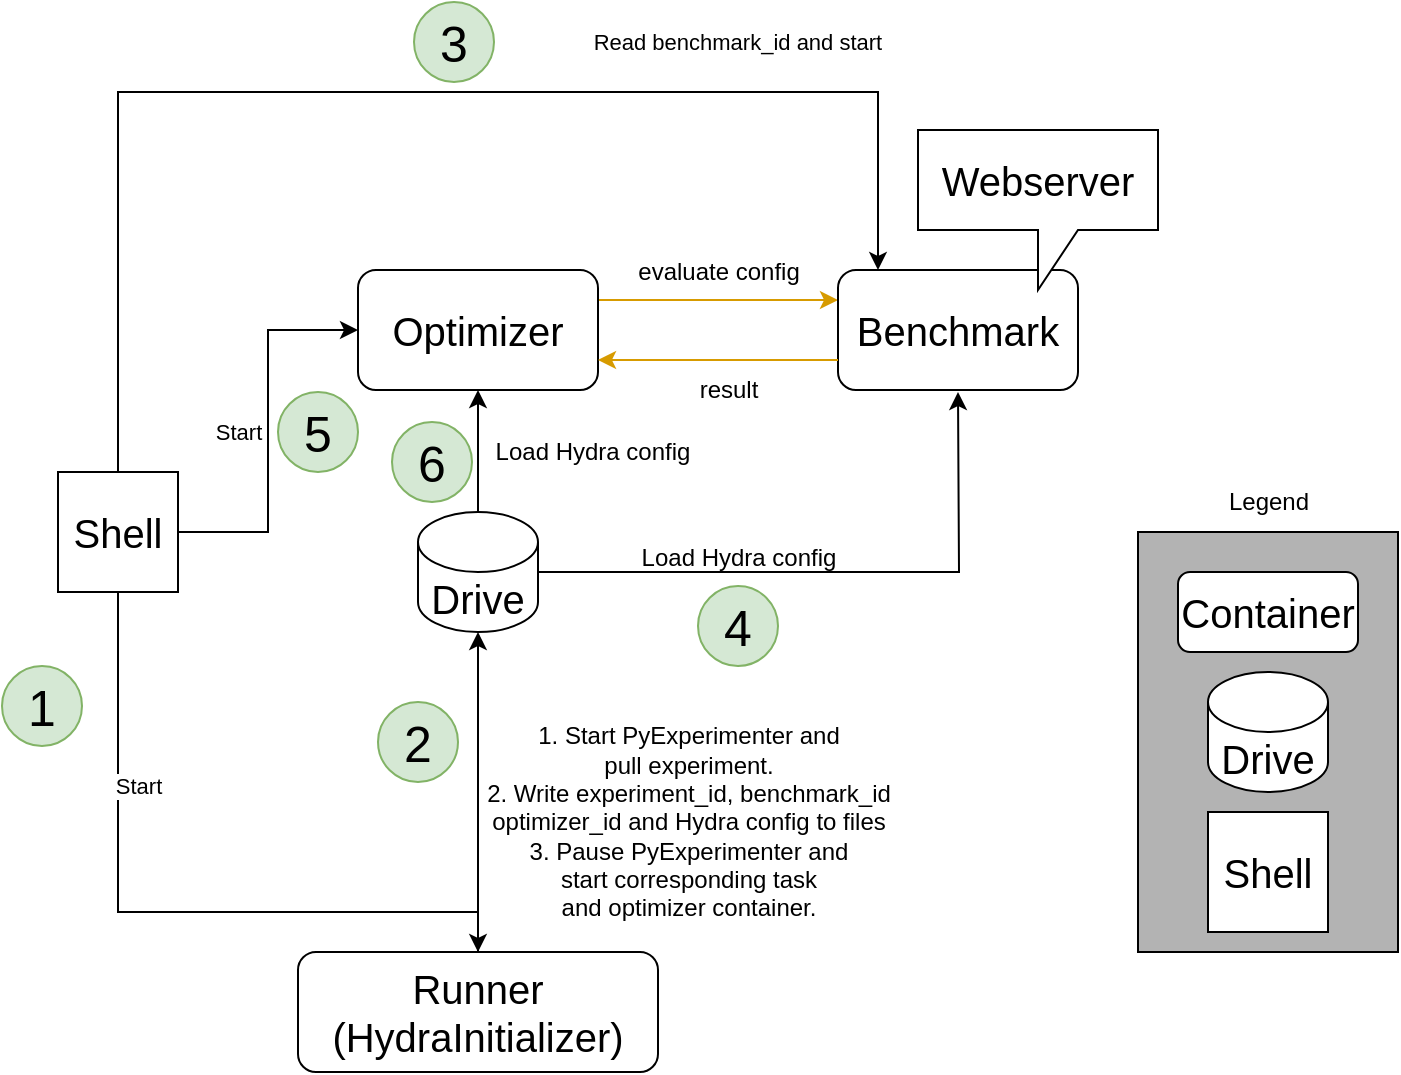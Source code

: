 <mxfile version="22.0.3" type="device">
  <diagram name="Seite-1" id="itTOYjqSFRGuG-1bSrY4">
    <mxGraphModel dx="956" dy="2098" grid="1" gridSize="10" guides="1" tooltips="1" connect="1" arrows="1" fold="1" page="1" pageScale="1" pageWidth="827" pageHeight="1169" math="0" shadow="0">
      <root>
        <mxCell id="0" />
        <mxCell id="1" parent="0" />
        <mxCell id="elxeZXTCYunV9F6Gq9nH-15" value="" style="edgeStyle=orthogonalEdgeStyle;rounded=0;orthogonalLoop=1;jettySize=auto;html=1;startArrow=classic;startFill=1;endArrow=none;endFill=0;" parent="1" source="elxeZXTCYunV9F6Gq9nH-2" target="elxeZXTCYunV9F6Gq9nH-10" edge="1">
          <mxGeometry relative="1" as="geometry" />
        </mxCell>
        <mxCell id="elxeZXTCYunV9F6Gq9nH-17" style="edgeStyle=orthogonalEdgeStyle;rounded=0;orthogonalLoop=1;jettySize=auto;html=1;exitX=1;exitY=0.25;exitDx=0;exitDy=0;entryX=0;entryY=0.25;entryDx=0;entryDy=0;fillColor=#ffe6cc;strokeColor=#d79b00;" parent="1" source="elxeZXTCYunV9F6Gq9nH-2" target="elxeZXTCYunV9F6Gq9nH-4" edge="1">
          <mxGeometry relative="1" as="geometry" />
        </mxCell>
        <mxCell id="elxeZXTCYunV9F6Gq9nH-2" value="&lt;font style=&quot;font-size: 20px;&quot;&gt;Optimizer&lt;/font&gt;" style="rounded=1;whiteSpace=wrap;html=1;" parent="1" vertex="1">
          <mxGeometry x="280" y="59" width="120" height="60" as="geometry" />
        </mxCell>
        <mxCell id="elxeZXTCYunV9F6Gq9nH-11" value="" style="edgeStyle=orthogonalEdgeStyle;rounded=0;orthogonalLoop=1;jettySize=auto;html=1;" parent="1" source="elxeZXTCYunV9F6Gq9nH-3" target="elxeZXTCYunV9F6Gq9nH-10" edge="1">
          <mxGeometry relative="1" as="geometry" />
        </mxCell>
        <mxCell id="elxeZXTCYunV9F6Gq9nH-3" value="&lt;span style=&quot;font-size: 20px;&quot;&gt;Runner&lt;br&gt;(HydraInitializer)&lt;br&gt;&lt;/span&gt;" style="rounded=1;whiteSpace=wrap;html=1;" parent="1" vertex="1">
          <mxGeometry x="250" y="400" width="180" height="60" as="geometry" />
        </mxCell>
        <mxCell id="elxeZXTCYunV9F6Gq9nH-7" value="" style="edgeStyle=orthogonalEdgeStyle;rounded=0;orthogonalLoop=1;jettySize=auto;html=1;" parent="1" source="elxeZXTCYunV9F6Gq9nH-5" target="elxeZXTCYunV9F6Gq9nH-3" edge="1">
          <mxGeometry relative="1" as="geometry">
            <Array as="points">
              <mxPoint x="160" y="380" />
            </Array>
          </mxGeometry>
        </mxCell>
        <mxCell id="elxeZXTCYunV9F6Gq9nH-28" value="Start" style="edgeLabel;html=1;align=center;verticalAlign=middle;resizable=0;points=[];" parent="elxeZXTCYunV9F6Gq9nH-7" vertex="1" connectable="0">
          <mxGeometry x="-0.056" relative="1" as="geometry">
            <mxPoint y="-63" as="offset" />
          </mxGeometry>
        </mxCell>
        <mxCell id="elxeZXTCYunV9F6Gq9nH-14" style="edgeStyle=orthogonalEdgeStyle;rounded=0;orthogonalLoop=1;jettySize=auto;html=1;entryX=0;entryY=0.5;entryDx=0;entryDy=0;" parent="1" source="elxeZXTCYunV9F6Gq9nH-5" target="elxeZXTCYunV9F6Gq9nH-2" edge="1">
          <mxGeometry relative="1" as="geometry" />
        </mxCell>
        <mxCell id="elxeZXTCYunV9F6Gq9nH-26" value="Start" style="edgeLabel;html=1;align=center;verticalAlign=middle;resizable=0;points=[];" parent="elxeZXTCYunV9F6Gq9nH-14" vertex="1" connectable="0">
          <mxGeometry x="-0.026" y="-2" relative="1" as="geometry">
            <mxPoint x="-17" y="-2" as="offset" />
          </mxGeometry>
        </mxCell>
        <mxCell id="elxeZXTCYunV9F6Gq9nH-24" style="edgeStyle=orthogonalEdgeStyle;rounded=0;orthogonalLoop=1;jettySize=auto;html=1;exitX=0.5;exitY=0;exitDx=0;exitDy=0;" parent="1" source="elxeZXTCYunV9F6Gq9nH-5" target="elxeZXTCYunV9F6Gq9nH-4" edge="1">
          <mxGeometry relative="1" as="geometry">
            <Array as="points">
              <mxPoint x="160" y="-30" />
              <mxPoint x="540" y="-30" />
            </Array>
          </mxGeometry>
        </mxCell>
        <mxCell id="elxeZXTCYunV9F6Gq9nH-25" value="Read benchmark_id and start&amp;nbsp;" style="edgeLabel;html=1;align=center;verticalAlign=middle;resizable=0;points=[];" parent="elxeZXTCYunV9F6Gq9nH-24" vertex="1" connectable="0">
          <mxGeometry x="0.13" y="1" relative="1" as="geometry">
            <mxPoint x="128" y="-24" as="offset" />
          </mxGeometry>
        </mxCell>
        <mxCell id="elxeZXTCYunV9F6Gq9nH-5" value="&lt;font style=&quot;font-size: 20px;&quot;&gt;Shell&lt;/font&gt;" style="whiteSpace=wrap;html=1;aspect=fixed;" parent="1" vertex="1">
          <mxGeometry x="130" y="160" width="60" height="60" as="geometry" />
        </mxCell>
        <mxCell id="elxeZXTCYunV9F6Gq9nH-9" value="1. Start PyExperimenter and&lt;br&gt;pull experiment.&lt;br&gt;2. Write experiment_id, benchmark_id &lt;br&gt;optimizer_id and Hydra config to files&lt;br&gt;3. Pause PyExperimenter and&lt;br&gt;start corresponding task&lt;br&gt;and optimizer container." style="text;html=1;align=center;verticalAlign=middle;resizable=0;points=[];autosize=1;strokeColor=none;fillColor=none;" parent="1" vertex="1">
          <mxGeometry x="330" y="280" width="230" height="110" as="geometry" />
        </mxCell>
        <mxCell id="elxeZXTCYunV9F6Gq9nH-29" style="edgeStyle=orthogonalEdgeStyle;rounded=0;orthogonalLoop=1;jettySize=auto;html=1;exitX=1;exitY=0.5;exitDx=0;exitDy=0;exitPerimeter=0;" parent="1" source="elxeZXTCYunV9F6Gq9nH-10" edge="1">
          <mxGeometry relative="1" as="geometry">
            <mxPoint x="580" y="120" as="targetPoint" />
          </mxGeometry>
        </mxCell>
        <mxCell id="elxeZXTCYunV9F6Gq9nH-10" value="&lt;font style=&quot;font-size: 20px;&quot;&gt;Drive&lt;/font&gt;" style="shape=cylinder3;whiteSpace=wrap;html=1;boundedLbl=1;backgroundOutline=1;size=15;" parent="1" vertex="1">
          <mxGeometry x="310" y="180" width="60" height="60" as="geometry" />
        </mxCell>
        <mxCell id="elxeZXTCYunV9F6Gq9nH-13" value="" style="group" parent="1" vertex="1" connectable="0">
          <mxGeometry x="520" y="-11" width="160" height="130" as="geometry" />
        </mxCell>
        <mxCell id="elxeZXTCYunV9F6Gq9nH-4" value="&lt;span style=&quot;font-size: 20px;&quot;&gt;Benchmark&lt;/span&gt;" style="rounded=1;whiteSpace=wrap;html=1;" parent="elxeZXTCYunV9F6Gq9nH-13" vertex="1">
          <mxGeometry y="70" width="120" height="60" as="geometry" />
        </mxCell>
        <mxCell id="elxeZXTCYunV9F6Gq9nH-6" value="&lt;font style=&quot;font-size: 20px;&quot;&gt;Webserver&lt;/font&gt;" style="shape=callout;whiteSpace=wrap;html=1;perimeter=calloutPerimeter;" parent="elxeZXTCYunV9F6Gq9nH-13" vertex="1">
          <mxGeometry x="40" width="120" height="80" as="geometry" />
        </mxCell>
        <mxCell id="elxeZXTCYunV9F6Gq9nH-18" style="edgeStyle=orthogonalEdgeStyle;rounded=0;orthogonalLoop=1;jettySize=auto;html=1;exitX=0;exitY=0.75;exitDx=0;exitDy=0;entryX=1;entryY=0.75;entryDx=0;entryDy=0;fillColor=#ffe6cc;strokeColor=#d79b00;" parent="1" source="elxeZXTCYunV9F6Gq9nH-4" target="elxeZXTCYunV9F6Gq9nH-2" edge="1">
          <mxGeometry relative="1" as="geometry" />
        </mxCell>
        <mxCell id="elxeZXTCYunV9F6Gq9nH-19" value="evaluate config" style="text;html=1;align=center;verticalAlign=middle;resizable=0;points=[];autosize=1;fillColor=none;strokeColor=none;" parent="1" vertex="1">
          <mxGeometry x="410" y="45" width="100" height="30" as="geometry" />
        </mxCell>
        <mxCell id="elxeZXTCYunV9F6Gq9nH-20" value="result" style="text;html=1;align=center;verticalAlign=middle;resizable=0;points=[];autosize=1;fillColor=none;strokeColor=none;" parent="1" vertex="1">
          <mxGeometry x="440" y="104" width="50" height="30" as="geometry" />
        </mxCell>
        <mxCell id="elxeZXTCYunV9F6Gq9nH-21" value="&lt;font style=&quot;font-size: 25px;&quot;&gt;1&lt;/font&gt;" style="ellipse;whiteSpace=wrap;html=1;aspect=fixed;fillColor=#d5e8d4;strokeColor=#82b366;" parent="1" vertex="1">
          <mxGeometry x="102" y="257" width="40" height="40" as="geometry" />
        </mxCell>
        <mxCell id="elxeZXTCYunV9F6Gq9nH-22" value="&lt;font style=&quot;font-size: 25px;&quot;&gt;2&lt;/font&gt;" style="ellipse;whiteSpace=wrap;html=1;aspect=fixed;fillColor=#d5e8d4;strokeColor=#82b366;" parent="1" vertex="1">
          <mxGeometry x="290" y="275" width="40" height="40" as="geometry" />
        </mxCell>
        <mxCell id="elxeZXTCYunV9F6Gq9nH-23" value="&lt;font style=&quot;font-size: 25px;&quot;&gt;4&lt;/font&gt;" style="ellipse;whiteSpace=wrap;html=1;aspect=fixed;fillColor=#d5e8d4;strokeColor=#82b366;" parent="1" vertex="1">
          <mxGeometry x="450" y="217" width="40" height="40" as="geometry" />
        </mxCell>
        <mxCell id="elxeZXTCYunV9F6Gq9nH-27" value="&lt;font style=&quot;font-size: 25px;&quot;&gt;3&lt;/font&gt;" style="ellipse;whiteSpace=wrap;html=1;aspect=fixed;fillColor=#d5e8d4;strokeColor=#82b366;direction=south;" parent="1" vertex="1">
          <mxGeometry x="308" y="-75" width="40" height="40" as="geometry" />
        </mxCell>
        <mxCell id="elxeZXTCYunV9F6Gq9nH-30" value="Load Hydra config" style="text;html=1;align=center;verticalAlign=middle;resizable=0;points=[];autosize=1;strokeColor=none;fillColor=none;" parent="1" vertex="1">
          <mxGeometry x="410" y="188" width="120" height="30" as="geometry" />
        </mxCell>
        <mxCell id="elxeZXTCYunV9F6Gq9nH-31" value="&lt;font style=&quot;font-size: 25px;&quot;&gt;5&lt;/font&gt;" style="ellipse;whiteSpace=wrap;html=1;aspect=fixed;fillColor=#d5e8d4;strokeColor=#82b366;" parent="1" vertex="1">
          <mxGeometry x="240" y="120" width="40" height="40" as="geometry" />
        </mxCell>
        <mxCell id="elxeZXTCYunV9F6Gq9nH-32" value="&lt;font style=&quot;font-size: 25px;&quot;&gt;6&lt;/font&gt;" style="ellipse;whiteSpace=wrap;html=1;aspect=fixed;fillColor=#d5e8d4;strokeColor=#82b366;" parent="1" vertex="1">
          <mxGeometry x="297" y="135" width="40" height="40" as="geometry" />
        </mxCell>
        <mxCell id="elxeZXTCYunV9F6Gq9nH-38" value="" style="group" parent="1" vertex="1" connectable="0">
          <mxGeometry x="670" y="160" width="130" height="240" as="geometry" />
        </mxCell>
        <mxCell id="elxeZXTCYunV9F6Gq9nH-36" value="" style="whiteSpace=wrap;html=1;fillColor=#B3B3B3;" parent="elxeZXTCYunV9F6Gq9nH-38" vertex="1">
          <mxGeometry y="30" width="130" height="210" as="geometry" />
        </mxCell>
        <mxCell id="elxeZXTCYunV9F6Gq9nH-33" value="&lt;font style=&quot;font-size: 20px;&quot;&gt;Container&lt;/font&gt;" style="rounded=1;whiteSpace=wrap;html=1;" parent="elxeZXTCYunV9F6Gq9nH-38" vertex="1">
          <mxGeometry x="20" y="50" width="90" height="40" as="geometry" />
        </mxCell>
        <mxCell id="elxeZXTCYunV9F6Gq9nH-34" value="&lt;font style=&quot;font-size: 20px;&quot;&gt;Drive&lt;/font&gt;" style="shape=cylinder3;whiteSpace=wrap;html=1;boundedLbl=1;backgroundOutline=1;size=15;" parent="elxeZXTCYunV9F6Gq9nH-38" vertex="1">
          <mxGeometry x="35" y="100" width="60" height="60" as="geometry" />
        </mxCell>
        <mxCell id="elxeZXTCYunV9F6Gq9nH-35" value="&lt;font style=&quot;font-size: 20px;&quot;&gt;Shell&lt;/font&gt;" style="whiteSpace=wrap;html=1;aspect=fixed;" parent="elxeZXTCYunV9F6Gq9nH-38" vertex="1">
          <mxGeometry x="35" y="170" width="60" height="60" as="geometry" />
        </mxCell>
        <mxCell id="elxeZXTCYunV9F6Gq9nH-37" value="Legend" style="text;html=1;align=center;verticalAlign=middle;resizable=0;points=[];autosize=1;strokeColor=none;fillColor=none;" parent="elxeZXTCYunV9F6Gq9nH-38" vertex="1">
          <mxGeometry x="35" width="60" height="30" as="geometry" />
        </mxCell>
        <mxCell id="hzIC-1W2IwGedGJKrE5_-1" value="Load Hydra config" style="text;html=1;align=center;verticalAlign=middle;resizable=0;points=[];autosize=1;strokeColor=none;fillColor=none;" vertex="1" parent="1">
          <mxGeometry x="337" y="135" width="120" height="30" as="geometry" />
        </mxCell>
      </root>
    </mxGraphModel>
  </diagram>
</mxfile>
